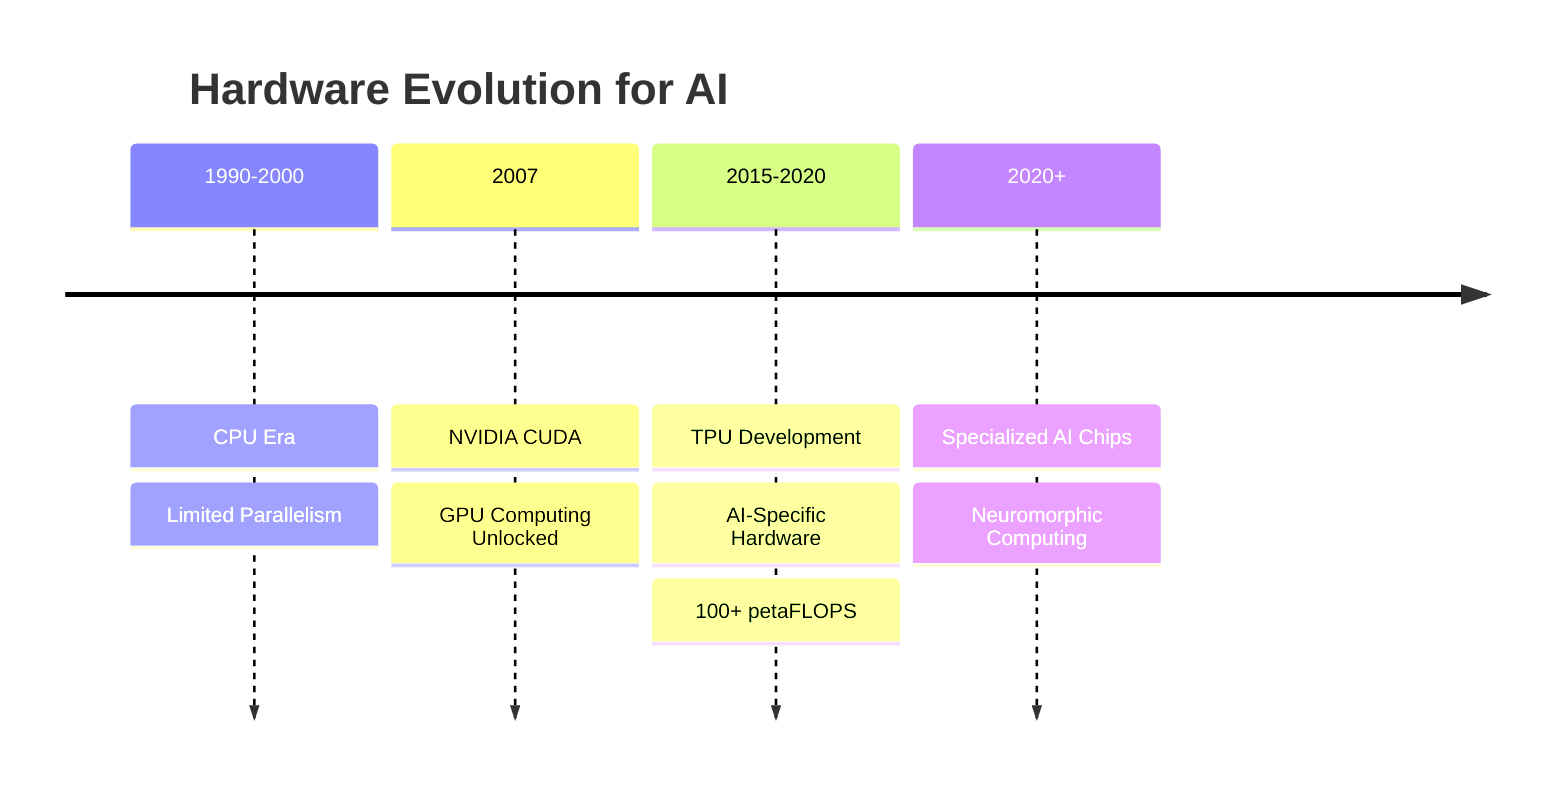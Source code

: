 timeline
    title Hardware Evolution for AI
    1990-2000 : CPU Era
                : Limited Parallelism
    2007 : NVIDIA CUDA
         : GPU Computing Unlocked
    2015-2020 : TPU Development
                : AI-Specific Hardware
                : 100+ petaFLOPS
    2020+ : Specialized AI Chips
          : Neuromorphic Computing